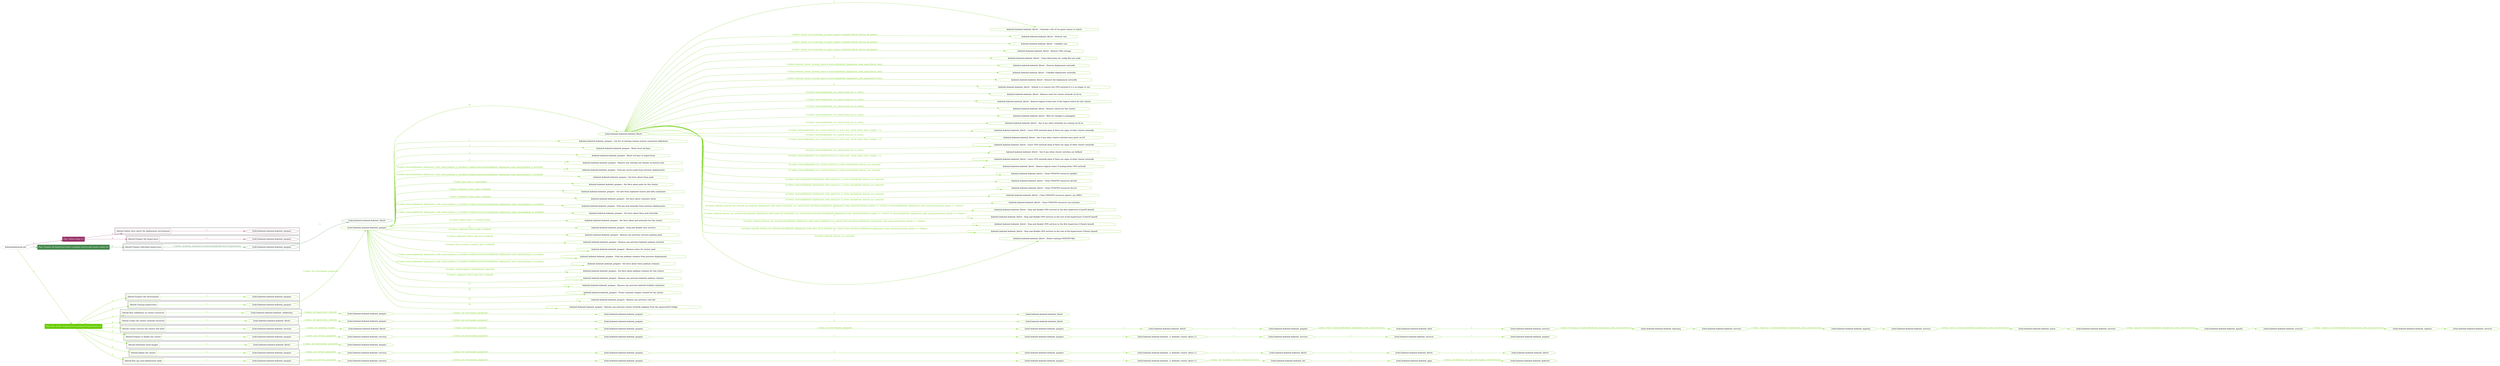 digraph {
	graph [concentrate=true ordering=in rankdir=LR ratio=fill]
	edge [esep=5 sep=10]
	"kubeinit/playbook.yml" [id=root_node style=dotted]
	play_6aeb2f0c [label="Play: Initial setup (1)" color="#99336a" fontcolor="#ffffff" id=play_6aeb2f0c shape=box style=filled tooltip=localhost]
	"kubeinit/playbook.yml" -> play_6aeb2f0c [label="1 " color="#99336a" fontcolor="#99336a" id=edge_1d41faef labeltooltip="1 " tooltip="1 "]
	subgraph "kubeinit.kubeinit.kubeinit_prepare" {
		role_29ecf03b [label="[role] kubeinit.kubeinit.kubeinit_prepare" color="#99336a" id=role_29ecf03b tooltip="kubeinit.kubeinit.kubeinit_prepare"]
	}
	subgraph "kubeinit.kubeinit.kubeinit_prepare" {
		role_20ab71fe [label="[role] kubeinit.kubeinit.kubeinit_prepare" color="#99336a" id=role_20ab71fe tooltip="kubeinit.kubeinit.kubeinit_prepare"]
	}
	subgraph "Play: Initial setup (1)" {
		play_6aeb2f0c -> block_440eccaa [label=1 color="#99336a" fontcolor="#99336a" id=edge_d8d5cad8 labeltooltip=1 tooltip=1]
		subgraph cluster_block_440eccaa {
			block_440eccaa [label="[block] Gather facts about the deployment environment" color="#99336a" id=block_440eccaa labeltooltip="Gather facts about the deployment environment" shape=box tooltip="Gather facts about the deployment environment"]
			block_440eccaa -> role_29ecf03b [label="1 " color="#99336a" fontcolor="#99336a" id=edge_35de6541 labeltooltip="1 " tooltip="1 "]
		}
		play_6aeb2f0c -> block_002975ee [label=2 color="#99336a" fontcolor="#99336a" id=edge_eb2ab148 labeltooltip=2 tooltip=2]
		subgraph cluster_block_002975ee {
			block_002975ee [label="[block] Prepare the hypervisors" color="#99336a" id=block_002975ee labeltooltip="Prepare the hypervisors" shape=box tooltip="Prepare the hypervisors"]
			block_002975ee -> role_20ab71fe [label="1 " color="#99336a" fontcolor="#99336a" id=edge_79e04230 labeltooltip="1 " tooltip="1 "]
		}
	}
	play_a3036c93 [label="Play: Prepare all hypervisor hosts to deploy service and cluster nodes (0)" color="#44884c" fontcolor="#ffffff" id=play_a3036c93 shape=box style=filled tooltip="Play: Prepare all hypervisor hosts to deploy service and cluster nodes (0)"]
	"kubeinit/playbook.yml" -> play_a3036c93 [label="2 " color="#44884c" fontcolor="#44884c" id=edge_970ceb4e labeltooltip="2 " tooltip="2 "]
	subgraph "kubeinit.kubeinit.kubeinit_libvirt" {
		role_db58463d [label="[role] kubeinit.kubeinit.kubeinit_libvirt" color="#44884c" id=role_db58463d tooltip="kubeinit.kubeinit.kubeinit_libvirt"]
	}
	subgraph "kubeinit.kubeinit.kubeinit_prepare" {
		role_b994d4ed [label="[role] kubeinit.kubeinit.kubeinit_prepare" color="#44884c" id=role_b994d4ed tooltip="kubeinit.kubeinit.kubeinit_prepare"]
		role_b994d4ed -> role_db58463d [label="1 " color="#44884c" fontcolor="#44884c" id=edge_b9a51d99 labeltooltip="1 " tooltip="1 "]
	}
	subgraph "Play: Prepare all hypervisor hosts to deploy service and cluster nodes (0)" {
		play_a3036c93 -> block_ea46eea7 [label=1 color="#44884c" fontcolor="#44884c" id=edge_a2b29d13 labeltooltip=1 tooltip=1]
		subgraph cluster_block_ea46eea7 {
			block_ea46eea7 [label="[block] Prepare individual hypervisors" color="#44884c" id=block_ea46eea7 labeltooltip="Prepare individual hypervisors" shape=box tooltip="Prepare individual hypervisors"]
			block_ea46eea7 -> role_b994d4ed [label="1 [when: inventory_hostname in hostvars['kubeinit-facts'].hypervisors]" color="#44884c" fontcolor="#44884c" id=edge_45b14991 labeltooltip="1 [when: inventory_hostname in hostvars['kubeinit-facts'].hypervisors]" tooltip="1 [when: inventory_hostname in hostvars['kubeinit-facts'].hypervisors]"]
		}
	}
	play_f839189b [label="Play: Run cluster deployment on prepared hypervisors (1)" color="#67cc00" fontcolor="#ffffff" id=play_f839189b shape=box style=filled tooltip=localhost]
	"kubeinit/playbook.yml" -> play_f839189b [label="3 " color="#67cc00" fontcolor="#67cc00" id=edge_5edae36d labeltooltip="3 " tooltip="3 "]
	subgraph "kubeinit.kubeinit.kubeinit_prepare" {
		role_833f0ccd [label="[role] kubeinit.kubeinit.kubeinit_prepare" color="#67cc00" id=role_833f0ccd tooltip="kubeinit.kubeinit.kubeinit_prepare"]
	}
	subgraph "kubeinit.kubeinit.kubeinit_libvirt" {
		role_1fd7907d [label="[role] kubeinit.kubeinit.kubeinit_libvirt" color="#67cc00" id=role_1fd7907d tooltip="kubeinit.kubeinit.kubeinit_libvirt"]
		task_dadb30a1 [label="kubeinit.kubeinit.kubeinit_libvirt : Generate a list of vm guest names to match" color="#67cc00" id=task_dadb30a1 shape=octagon tooltip="kubeinit.kubeinit.kubeinit_libvirt : Generate a list of vm guest names to match"]
		role_1fd7907d -> task_dadb30a1 [label="1 " color="#67cc00" fontcolor="#67cc00" id=edge_b7eedd66 labeltooltip="1 " tooltip="1 "]
		task_9156a9b1 [label="kubeinit.kubeinit.kubeinit_libvirt : Destroy vms" color="#67cc00" id=task_9156a9b1 shape=octagon tooltip="kubeinit.kubeinit.kubeinit_libvirt : Destroy vms"]
		role_1fd7907d -> task_9156a9b1 [label="2 [when: cluster_vm in matching_vm_guest_names or kubeinit_libvirt_destroy_all_guests]" color="#67cc00" fontcolor="#67cc00" id=edge_317db577 labeltooltip="2 [when: cluster_vm in matching_vm_guest_names or kubeinit_libvirt_destroy_all_guests]" tooltip="2 [when: cluster_vm in matching_vm_guest_names or kubeinit_libvirt_destroy_all_guests]"]
		task_1e67f620 [label="kubeinit.kubeinit.kubeinit_libvirt : Undefine vms" color="#67cc00" id=task_1e67f620 shape=octagon tooltip="kubeinit.kubeinit.kubeinit_libvirt : Undefine vms"]
		role_1fd7907d -> task_1e67f620 [label="3 [when: cluster_vm in matching_vm_guest_names or kubeinit_libvirt_destroy_all_guests]" color="#67cc00" fontcolor="#67cc00" id=edge_084f3d84 labeltooltip="3 [when: cluster_vm in matching_vm_guest_names or kubeinit_libvirt_destroy_all_guests]" tooltip="3 [when: cluster_vm in matching_vm_guest_names or kubeinit_libvirt_destroy_all_guests]"]
		task_a577bd44 [label="kubeinit.kubeinit.kubeinit_libvirt : Remove VMs storage" color="#67cc00" id=task_a577bd44 shape=octagon tooltip="kubeinit.kubeinit.kubeinit_libvirt : Remove VMs storage"]
		role_1fd7907d -> task_a577bd44 [label="4 [when: cluster_vm in matching_vm_guest_names or kubeinit_libvirt_destroy_all_guests]" color="#67cc00" fontcolor="#67cc00" id=edge_be91cee9 labeltooltip="4 [when: cluster_vm in matching_vm_guest_names or kubeinit_libvirt_destroy_all_guests]" tooltip="4 [when: cluster_vm in matching_vm_guest_names or kubeinit_libvirt_destroy_all_guests]"]
		task_84659207 [label="kubeinit.kubeinit.kubeinit_libvirt : Clean directories for config files per node" color="#67cc00" id=task_84659207 shape=octagon tooltip="kubeinit.kubeinit.kubeinit_libvirt : Clean directories for config files per node"]
		role_1fd7907d -> task_84659207 [label="5 " color="#67cc00" fontcolor="#67cc00" id=edge_6d3e371b labeltooltip="5 " tooltip="5 "]
		task_ad43e38f [label="kubeinit.kubeinit.kubeinit_libvirt : Destroy deployment networks" color="#67cc00" id=task_ad43e38f shape=octagon tooltip="kubeinit.kubeinit.kubeinit_libvirt : Destroy deployment networks"]
		role_1fd7907d -> task_ad43e38f [label="6 [when: kubeinit_cluster_network_name in hostvars[kubeinit_deployment_node_name].libvirt_nets]" color="#67cc00" fontcolor="#67cc00" id=edge_ae362dd3 labeltooltip="6 [when: kubeinit_cluster_network_name in hostvars[kubeinit_deployment_node_name].libvirt_nets]" tooltip="6 [when: kubeinit_cluster_network_name in hostvars[kubeinit_deployment_node_name].libvirt_nets]"]
		task_e49ae9ed [label="kubeinit.kubeinit.kubeinit_libvirt : Undefine deployment networks" color="#67cc00" id=task_e49ae9ed shape=octagon tooltip="kubeinit.kubeinit.kubeinit_libvirt : Undefine deployment networks"]
		role_1fd7907d -> task_e49ae9ed [label="7 [when: kubeinit_cluster_network_name in hostvars[kubeinit_deployment_node_name].libvirt_nets]" color="#67cc00" fontcolor="#67cc00" id=edge_85fc39a1 labeltooltip="7 [when: kubeinit_cluster_network_name in hostvars[kubeinit_deployment_node_name].libvirt_nets]" tooltip="7 [when: kubeinit_cluster_network_name in hostvars[kubeinit_deployment_node_name].libvirt_nets]"]
		task_081257fd [label="kubeinit.kubeinit.kubeinit_libvirt : Remove the deployment networks" color="#67cc00" id=task_081257fd shape=octagon tooltip="kubeinit.kubeinit.kubeinit_libvirt : Remove the deployment networks"]
		role_1fd7907d -> task_081257fd [label="8 [when: kubeinit_cluster_network_name in hostvars[kubeinit_deployment_node_name].libvirt_nets]" color="#67cc00" fontcolor="#67cc00" id=edge_4e6287ab labeltooltip="8 [when: kubeinit_cluster_network_name in hostvars[kubeinit_deployment_node_name].libvirt_nets]" tooltip="8 [when: kubeinit_cluster_network_name in hostvars[kubeinit_deployment_node_name].libvirt_nets]"]
		task_6314bebe [label="kubeinit.kubeinit.kubeinit_libvirt : Default is to remove the OVN network if it is no longer in use" color="#67cc00" id=task_6314bebe shape=octagon tooltip="kubeinit.kubeinit.kubeinit_libvirt : Default is to remove the OVN network if it is no longer in use"]
		role_1fd7907d -> task_6314bebe [label="9 " color="#67cc00" fontcolor="#67cc00" id=edge_86db4739 labeltooltip="9 " tooltip="9 "]
		task_fd623a6b [label="kubeinit.kubeinit.kubeinit_libvirt : Remove route for cluster network via br-ex" color="#67cc00" id=task_fd623a6b shape=octagon tooltip="kubeinit.kubeinit.kubeinit_libvirt : Remove route for cluster network via br-ex"]
		role_1fd7907d -> task_fd623a6b [label="10 [when: hostvars[kubeinit_ovn_central_host].ovs_is_active]" color="#67cc00" fontcolor="#67cc00" id=edge_4e80000a labeltooltip="10 [when: hostvars[kubeinit_ovn_central_host].ovs_is_active]" tooltip="10 [when: hostvars[kubeinit_ovn_central_host].ovs_is_active]"]
		task_681feae3 [label="kubeinit.kubeinit.kubeinit_libvirt : Remove logical router port of the logical switch for this cluster" color="#67cc00" id=task_681feae3 shape=octagon tooltip="kubeinit.kubeinit.kubeinit_libvirt : Remove logical router port of the logical switch for this cluster"]
		role_1fd7907d -> task_681feae3 [label="11 [when: hostvars[kubeinit_ovn_central_host].ovs_is_active]" color="#67cc00" fontcolor="#67cc00" id=edge_6e8b95b0 labeltooltip="11 [when: hostvars[kubeinit_ovn_central_host].ovs_is_active]" tooltip="11 [when: hostvars[kubeinit_ovn_central_host].ovs_is_active]"]
		task_357deee5 [label="kubeinit.kubeinit.kubeinit_libvirt : Remove switch for this cluster" color="#67cc00" id=task_357deee5 shape=octagon tooltip="kubeinit.kubeinit.kubeinit_libvirt : Remove switch for this cluster"]
		role_1fd7907d -> task_357deee5 [label="12 [when: hostvars[kubeinit_ovn_central_host].ovs_is_active]" color="#67cc00" fontcolor="#67cc00" id=edge_625571f7 labeltooltip="12 [when: hostvars[kubeinit_ovn_central_host].ovs_is_active]" tooltip="12 [when: hostvars[kubeinit_ovn_central_host].ovs_is_active]"]
		task_749f5be7 [label="kubeinit.kubeinit.kubeinit_libvirt : Wait for changes to propagate" color="#67cc00" id=task_749f5be7 shape=octagon tooltip="kubeinit.kubeinit.kubeinit_libvirt : Wait for changes to propagate"]
		role_1fd7907d -> task_749f5be7 [label="13 [when: hostvars[kubeinit_ovn_central_host].ovs_is_active]" color="#67cc00" fontcolor="#67cc00" id=edge_5bd9de2f labeltooltip="13 [when: hostvars[kubeinit_ovn_central_host].ovs_is_active]" tooltip="13 [when: hostvars[kubeinit_ovn_central_host].ovs_is_active]"]
		task_96ab4f83 [label="kubeinit.kubeinit.kubeinit_libvirt : See if any other networks are routing via br-ex" color="#67cc00" id=task_96ab4f83 shape=octagon tooltip="kubeinit.kubeinit.kubeinit_libvirt : See if any other networks are routing via br-ex"]
		role_1fd7907d -> task_96ab4f83 [label="14 [when: hostvars[kubeinit_ovn_central_host].ovs_is_active]" color="#67cc00" fontcolor="#67cc00" id=edge_522e94b9 labeltooltip="14 [when: hostvars[kubeinit_ovn_central_host].ovs_is_active]" tooltip="14 [when: hostvars[kubeinit_ovn_central_host].ovs_is_active]"]
		task_2eba04ca [label="kubeinit.kubeinit.kubeinit_libvirt : Leave OVN network alone if there are signs of other cluster networks" color="#67cc00" id=task_2eba04ca shape=octagon tooltip="kubeinit.kubeinit.kubeinit_libvirt : Leave OVN network alone if there are signs of other cluster networks"]
		role_1fd7907d -> task_2eba04ca [label="15 [when: hostvars[kubeinit_ovn_central_host].ovs_is_active and _result.stdout_lines | length > 1]" color="#67cc00" fontcolor="#67cc00" id=edge_6a210ac3 labeltooltip="15 [when: hostvars[kubeinit_ovn_central_host].ovs_is_active and _result.stdout_lines | length > 1]" tooltip="15 [when: hostvars[kubeinit_ovn_central_host].ovs_is_active and _result.stdout_lines | length > 1]"]
		task_51a60ef7 [label="kubeinit.kubeinit.kubeinit_libvirt : See if any other cluster switches have ports on lr0" color="#67cc00" id=task_51a60ef7 shape=octagon tooltip="kubeinit.kubeinit.kubeinit_libvirt : See if any other cluster switches have ports on lr0"]
		role_1fd7907d -> task_51a60ef7 [label="16 [when: hostvars[kubeinit_ovn_central_host].ovs_is_active]" color="#67cc00" fontcolor="#67cc00" id=edge_7fc9f8ba labeltooltip="16 [when: hostvars[kubeinit_ovn_central_host].ovs_is_active]" tooltip="16 [when: hostvars[kubeinit_ovn_central_host].ovs_is_active]"]
		task_99b62544 [label="kubeinit.kubeinit.kubeinit_libvirt : Leave OVN network alone if there are signs of other cluster networks" color="#67cc00" id=task_99b62544 shape=octagon tooltip="kubeinit.kubeinit.kubeinit_libvirt : Leave OVN network alone if there are signs of other cluster networks"]
		role_1fd7907d -> task_99b62544 [label="17 [when: hostvars[kubeinit_ovn_central_host].ovs_is_active and _result.stdout_lines | length > 1]" color="#67cc00" fontcolor="#67cc00" id=edge_fe97a74b labeltooltip="17 [when: hostvars[kubeinit_ovn_central_host].ovs_is_active and _result.stdout_lines | length > 1]" tooltip="17 [when: hostvars[kubeinit_ovn_central_host].ovs_is_active and _result.stdout_lines | length > 1]"]
		task_9ae29143 [label="kubeinit.kubeinit.kubeinit_libvirt : See if any other cluster switches are defined" color="#67cc00" id=task_9ae29143 shape=octagon tooltip="kubeinit.kubeinit.kubeinit_libvirt : See if any other cluster switches are defined"]
		role_1fd7907d -> task_9ae29143 [label="18 [when: hostvars[kubeinit_ovn_central_host].ovs_is_active]" color="#67cc00" fontcolor="#67cc00" id=edge_93dbdfec labeltooltip="18 [when: hostvars[kubeinit_ovn_central_host].ovs_is_active]" tooltip="18 [when: hostvars[kubeinit_ovn_central_host].ovs_is_active]"]
		task_a32e6619 [label="kubeinit.kubeinit.kubeinit_libvirt : Leave OVN network alone if there are signs of other cluster networks" color="#67cc00" id=task_a32e6619 shape=octagon tooltip="kubeinit.kubeinit.kubeinit_libvirt : Leave OVN network alone if there are signs of other cluster networks"]
		role_1fd7907d -> task_a32e6619 [label="19 [when: hostvars[kubeinit_ovn_central_host].ovs_is_active and _result.stdout_lines | length > 1]" color="#67cc00" fontcolor="#67cc00" id=edge_c69bb282 labeltooltip="19 [when: hostvars[kubeinit_ovn_central_host].ovs_is_active and _result.stdout_lines | length > 1]" tooltip="19 [when: hostvars[kubeinit_ovn_central_host].ovs_is_active and _result.stdout_lines | length > 1]"]
		task_a7e2ba32 [label="kubeinit.kubeinit.kubeinit_libvirt : Remove logical router if tearing down OVN network" color="#67cc00" id=task_a7e2ba32 shape=octagon tooltip="kubeinit.kubeinit.kubeinit_libvirt : Remove logical router if tearing down OVN network"]
		role_1fd7907d -> task_a7e2ba32 [label="20 [when: hostvars[kubeinit_ovn_central_host].ovs_is_active and kubeinit_destroy_ovn_network]" color="#67cc00" fontcolor="#67cc00" id=edge_83de36f8 labeltooltip="20 [when: hostvars[kubeinit_ovn_central_host].ovs_is_active and kubeinit_destroy_ovn_network]" tooltip="20 [when: hostvars[kubeinit_ovn_central_host].ovs_is_active and kubeinit_destroy_ovn_network]"]
		task_fd263ed3 [label="kubeinit.kubeinit.kubeinit_libvirt : Clean OVN/OVS resources (public)" color="#67cc00" id=task_fd263ed3 shape=octagon tooltip="kubeinit.kubeinit.kubeinit_libvirt : Clean OVN/OVS resources (public)"]
		role_1fd7907d -> task_fd263ed3 [label="21 [when: hostvars[kubeinit_ovn_central_host].ovs_is_active and kubeinit_destroy_ovn_network]" color="#67cc00" fontcolor="#67cc00" id=edge_855a46f6 labeltooltip="21 [when: hostvars[kubeinit_ovn_central_host].ovs_is_active and kubeinit_destroy_ovn_network]" tooltip="21 [when: hostvars[kubeinit_ovn_central_host].ovs_is_active and kubeinit_destroy_ovn_network]"]
		task_1ce28cfa [label="kubeinit.kubeinit.kubeinit_libvirt : Clean OVN/OVS resources (br-int)" color="#67cc00" id=task_1ce28cfa shape=octagon tooltip="kubeinit.kubeinit.kubeinit_libvirt : Clean OVN/OVS resources (br-int)"]
		role_1fd7907d -> task_1ce28cfa [label="22 [when: hostvars[kubeinit_deployment_node_name].ovs_is_active and kubeinit_destroy_ovn_network]" color="#67cc00" fontcolor="#67cc00" id=edge_f94d8063 labeltooltip="22 [when: hostvars[kubeinit_deployment_node_name].ovs_is_active and kubeinit_destroy_ovn_network]" tooltip="22 [when: hostvars[kubeinit_deployment_node_name].ovs_is_active and kubeinit_destroy_ovn_network]"]
		task_9dd0fa73 [label="kubeinit.kubeinit.kubeinit_libvirt : Clean OVN/OVS resources (br-ex)" color="#67cc00" id=task_9dd0fa73 shape=octagon tooltip="kubeinit.kubeinit.kubeinit_libvirt : Clean OVN/OVS resources (br-ex)"]
		role_1fd7907d -> task_9dd0fa73 [label="23 [when: hostvars[kubeinit_deployment_node_name].ovs_is_active and kubeinit_destroy_ovn_network]" color="#67cc00" fontcolor="#67cc00" id=edge_56973ca8 labeltooltip="23 [when: hostvars[kubeinit_deployment_node_name].ovs_is_active and kubeinit_destroy_ovn_network]" tooltip="23 [when: hostvars[kubeinit_deployment_node_name].ovs_is_active and kubeinit_destroy_ovn_network]"]
		task_21655663 [label="kubeinit.kubeinit.kubeinit_libvirt : Clean OVN/OVS resources (genev_sys_6081)" color="#67cc00" id=task_21655663 shape=octagon tooltip="kubeinit.kubeinit.kubeinit_libvirt : Clean OVN/OVS resources (genev_sys_6081)"]
		role_1fd7907d -> task_21655663 [label="24 [when: hostvars[kubeinit_deployment_node_name].ovs_is_active and kubeinit_destroy_ovn_network]" color="#67cc00" fontcolor="#67cc00" id=edge_4683d575 labeltooltip="24 [when: hostvars[kubeinit_deployment_node_name].ovs_is_active and kubeinit_destroy_ovn_network]" tooltip="24 [when: hostvars[kubeinit_deployment_node_name].ovs_is_active and kubeinit_destroy_ovn_network]"]
		task_9f3e811b [label="kubeinit.kubeinit.kubeinit_libvirt : Clean OVN/OVS resources (ovs-system)" color="#67cc00" id=task_9f3e811b shape=octagon tooltip="kubeinit.kubeinit.kubeinit_libvirt : Clean OVN/OVS resources (ovs-system)"]
		role_1fd7907d -> task_9f3e811b [label="25 [when: hostvars[kubeinit_deployment_node_name].ovs_is_active and kubeinit_destroy_ovn_network]" color="#67cc00" fontcolor="#67cc00" id=edge_c1f2a891 labeltooltip="25 [when: hostvars[kubeinit_deployment_node_name].ovs_is_active and kubeinit_destroy_ovn_network]" tooltip="25 [when: hostvars[kubeinit_deployment_node_name].ovs_is_active and kubeinit_destroy_ovn_network]"]
		task_d635924d [label="kubeinit.kubeinit.kubeinit_libvirt : Stop and disable OVN services in the first hypervisor (CentOS based)" color="#67cc00" id=task_d635924d shape=octagon tooltip="kubeinit.kubeinit.kubeinit_libvirt : Stop and disable OVN services in the first hypervisor (CentOS based)"]
		role_1fd7907d -> task_d635924d [label="26 [when: kubeinit_destroy_ovn_network and (kubeinit_deployment_node_name in kubeinit_ovn_central_host) and (hostvars[kubeinit_deployment_node_name].distribution_family == 'CentOS' or hostvars[kubeinit_deployment_node_name].distribution_family == 'Fedora')
]" color="#67cc00" fontcolor="#67cc00" id=edge_b39eb896 labeltooltip="26 [when: kubeinit_destroy_ovn_network and (kubeinit_deployment_node_name in kubeinit_ovn_central_host) and (hostvars[kubeinit_deployment_node_name].distribution_family == 'CentOS' or hostvars[kubeinit_deployment_node_name].distribution_family == 'Fedora')
]" tooltip="26 [when: kubeinit_destroy_ovn_network and (kubeinit_deployment_node_name in kubeinit_ovn_central_host) and (hostvars[kubeinit_deployment_node_name].distribution_family == 'CentOS' or hostvars[kubeinit_deployment_node_name].distribution_family == 'Fedora')
]"]
		task_d9cdb6f8 [label="kubeinit.kubeinit.kubeinit_libvirt : Stop and disable OVN services in the rest of the hypervisors (CentOS based)" color="#67cc00" id=task_d9cdb6f8 shape=octagon tooltip="kubeinit.kubeinit.kubeinit_libvirt : Stop and disable OVN services in the rest of the hypervisors (CentOS based)"]
		role_1fd7907d -> task_d9cdb6f8 [label="27 [when: kubeinit_destroy_ovn_network and (kubeinit_deployment_node_name not in kubeinit_ovn_central_host) and (hostvars[kubeinit_deployment_node_name].distribution_family == 'CentOS' or hostvars[kubeinit_deployment_node_name].distribution_family == 'Fedora')
]" color="#67cc00" fontcolor="#67cc00" id=edge_72f481cb labeltooltip="27 [when: kubeinit_destroy_ovn_network and (kubeinit_deployment_node_name not in kubeinit_ovn_central_host) and (hostvars[kubeinit_deployment_node_name].distribution_family == 'CentOS' or hostvars[kubeinit_deployment_node_name].distribution_family == 'Fedora')
]" tooltip="27 [when: kubeinit_destroy_ovn_network and (kubeinit_deployment_node_name not in kubeinit_ovn_central_host) and (hostvars[kubeinit_deployment_node_name].distribution_family == 'CentOS' or hostvars[kubeinit_deployment_node_name].distribution_family == 'Fedora')
]"]
		task_a8737e6e [label="kubeinit.kubeinit.kubeinit_libvirt : Stop and disable OVN services in the first hypervisor (Ubuntu based)" color="#67cc00" id=task_a8737e6e shape=octagon tooltip="kubeinit.kubeinit.kubeinit_libvirt : Stop and disable OVN services in the first hypervisor (Ubuntu based)"]
		role_1fd7907d -> task_a8737e6e [label="28 [when: kubeinit_destroy_ovn_network and (kubeinit_deployment_node_name in kubeinit_ovn_central_host) and (hostvars[kubeinit_deployment_node_name].distribution_family == 'Debian')
]" color="#67cc00" fontcolor="#67cc00" id=edge_3b92db74 labeltooltip="28 [when: kubeinit_destroy_ovn_network and (kubeinit_deployment_node_name in kubeinit_ovn_central_host) and (hostvars[kubeinit_deployment_node_name].distribution_family == 'Debian')
]" tooltip="28 [when: kubeinit_destroy_ovn_network and (kubeinit_deployment_node_name in kubeinit_ovn_central_host) and (hostvars[kubeinit_deployment_node_name].distribution_family == 'Debian')
]"]
		task_0f2f0f6a [label="kubeinit.kubeinit.kubeinit_libvirt : Stop and disable OVN services in the rest of the hypervisors (Ubuntu based)" color="#67cc00" id=task_0f2f0f6a shape=octagon tooltip="kubeinit.kubeinit.kubeinit_libvirt : Stop and disable OVN services in the rest of the hypervisors (Ubuntu based)"]
		role_1fd7907d -> task_0f2f0f6a [label="29 [when: kubeinit_destroy_ovn_network and (kubeinit_deployment_node_name not in kubeinit_ovn_central_host) and (hostvars[kubeinit_deployment_node_name].distribution_family == 'Debian')
]" color="#67cc00" fontcolor="#67cc00" id=edge_7b45c5fe labeltooltip="29 [when: kubeinit_destroy_ovn_network and (kubeinit_deployment_node_name not in kubeinit_ovn_central_host) and (hostvars[kubeinit_deployment_node_name].distribution_family == 'Debian')
]" tooltip="29 [when: kubeinit_destroy_ovn_network and (kubeinit_deployment_node_name not in kubeinit_ovn_central_host) and (hostvars[kubeinit_deployment_node_name].distribution_family == 'Debian')
]"]
		task_d404031d [label="kubeinit.kubeinit.kubeinit_libvirt : Delete existing OVS/OVN files" color="#67cc00" id=task_d404031d shape=octagon tooltip="kubeinit.kubeinit.kubeinit_libvirt : Delete existing OVS/OVN files"]
		role_1fd7907d -> task_d404031d [label="30 [when: kubeinit_destroy_ovn_network]" color="#67cc00" fontcolor="#67cc00" id=edge_31d74105 labeltooltip="30 [when: kubeinit_destroy_ovn_network]" tooltip="30 [when: kubeinit_destroy_ovn_network]"]
	}
	subgraph "kubeinit.kubeinit.kubeinit_prepare" {
		role_e07042b1 [label="[role] kubeinit.kubeinit.kubeinit_prepare" color="#67cc00" id=role_e07042b1 tooltip="kubeinit.kubeinit.kubeinit_prepare"]
		task_4288067b [label="kubeinit.kubeinit.kubeinit_prepare : Get list of existing remote system connection definitions" color="#67cc00" id=task_4288067b shape=octagon tooltip="kubeinit.kubeinit.kubeinit_prepare : Get list of existing remote system connection definitions"]
		role_e07042b1 -> task_4288067b [label="1 " color="#67cc00" fontcolor="#67cc00" id=edge_ce787288 labeltooltip="1 " tooltip="1 "]
		task_fa650d6b [label="kubeinit.kubeinit.kubeinit_prepare : Reset local ssh keys" color="#67cc00" id=task_fa650d6b shape=octagon tooltip="kubeinit.kubeinit.kubeinit_prepare : Reset local ssh keys"]
		role_e07042b1 -> task_fa650d6b [label="2 " color="#67cc00" fontcolor="#67cc00" id=edge_854e59b3 labeltooltip="2 " tooltip="2 "]
		task_a9662261 [label="kubeinit.kubeinit.kubeinit_prepare : Reset ssh keys in hypervisors" color="#67cc00" id=task_a9662261 shape=octagon tooltip="kubeinit.kubeinit.kubeinit_prepare : Reset ssh keys in hypervisors"]
		role_e07042b1 -> task_a9662261 [label="3 " color="#67cc00" fontcolor="#67cc00" id=edge_36a8f295 labeltooltip="3 " tooltip="3 "]
		task_72d24bed [label="kubeinit.kubeinit.kubeinit_prepare : Remove any existing ssh tunnels on bastion host" color="#67cc00" id=task_72d24bed shape=octagon tooltip="kubeinit.kubeinit.kubeinit_prepare : Remove any existing ssh tunnels on bastion host"]
		role_e07042b1 -> task_72d24bed [label="4 " color="#67cc00" fontcolor="#67cc00" id=edge_2398ffd6 labeltooltip="4 " tooltip="4 "]
		task_2d09f5f1 [label="kubeinit.kubeinit.kubeinit_prepare : Find any service pods from previous deployments" color="#67cc00" id=task_2d09f5f1 shape=octagon tooltip="kubeinit.kubeinit.kubeinit_prepare : Find any service pods from previous deployments"]
		role_e07042b1 -> task_2d09f5f1 [label="5 [when: hostvars[kubeinit_deployment_node_name].podman_is_installed is defined and hostvars[kubeinit_deployment_node_name].podman_is_installed]" color="#67cc00" fontcolor="#67cc00" id=edge_e294ed4a labeltooltip="5 [when: hostvars[kubeinit_deployment_node_name].podman_is_installed is defined and hostvars[kubeinit_deployment_node_name].podman_is_installed]" tooltip="5 [when: hostvars[kubeinit_deployment_node_name].podman_is_installed is defined and hostvars[kubeinit_deployment_node_name].podman_is_installed]"]
		task_965d664e [label="kubeinit.kubeinit.kubeinit_prepare : Set facts about those pods" color="#67cc00" id=task_965d664e shape=octagon tooltip="kubeinit.kubeinit.kubeinit_prepare : Set facts about those pods"]
		role_e07042b1 -> task_965d664e [label="6 [when: hostvars[kubeinit_deployment_node_name].podman_is_installed is defined and hostvars[kubeinit_deployment_node_name].podman_is_installed]" color="#67cc00" fontcolor="#67cc00" id=edge_19bd0827 labeltooltip="6 [when: hostvars[kubeinit_deployment_node_name].podman_is_installed is defined and hostvars[kubeinit_deployment_node_name].podman_is_installed]" tooltip="6 [when: hostvars[kubeinit_deployment_node_name].podman_is_installed is defined and hostvars[kubeinit_deployment_node_name].podman_is_installed]"]
		task_03a1649d [label="kubeinit.kubeinit.kubeinit_prepare : Set facts about pods for this cluster" color="#67cc00" id=task_03a1649d shape=octagon tooltip="kubeinit.kubeinit.kubeinit_prepare : Set facts about pods for this cluster"]
		role_e07042b1 -> task_03a1649d [label="7 [when: pod_name == pod.Name]" color="#67cc00" fontcolor="#67cc00" id=edge_a529472c labeltooltip="7 [when: pod_name == pod.Name]" tooltip="7 [when: pod_name == pod.Name]"]
		task_77db02f8 [label="kubeinit.kubeinit.kubeinit_prepare : Get info from orphaned cluster pod infra containers" color="#67cc00" id=task_77db02f8 shape=octagon tooltip="kubeinit.kubeinit.kubeinit_prepare : Get info from orphaned cluster pod infra containers"]
		role_e07042b1 -> task_77db02f8 [label="8 [when: orphaned_cluster_pods is defined]" color="#67cc00" fontcolor="#67cc00" id=edge_b817c102 labeltooltip="8 [when: orphaned_cluster_pods is defined]" tooltip="8 [when: orphaned_cluster_pods is defined]"]
		task_db7c8b38 [label="kubeinit.kubeinit.kubeinit_prepare : Set facts about container netns" color="#67cc00" id=task_db7c8b38 shape=octagon tooltip="kubeinit.kubeinit.kubeinit_prepare : Set facts about container netns"]
		role_e07042b1 -> task_db7c8b38 [label="9 [when: orphaned_cluster_pods is defined]" color="#67cc00" fontcolor="#67cc00" id=edge_e55befcd labeltooltip="9 [when: orphaned_cluster_pods is defined]" tooltip="9 [when: orphaned_cluster_pods is defined]"]
		task_687e3e74 [label="kubeinit.kubeinit.kubeinit_prepare : Find any pod networks from previous deployments" color="#67cc00" id=task_687e3e74 shape=octagon tooltip="kubeinit.kubeinit.kubeinit_prepare : Find any pod networks from previous deployments"]
		role_e07042b1 -> task_687e3e74 [label="10 [when: hostvars[kubeinit_deployment_node_name].podman_is_installed is defined and hostvars[kubeinit_deployment_node_name].podman_is_installed]" color="#67cc00" fontcolor="#67cc00" id=edge_a0685d32 labeltooltip="10 [when: hostvars[kubeinit_deployment_node_name].podman_is_installed is defined and hostvars[kubeinit_deployment_node_name].podman_is_installed]" tooltip="10 [when: hostvars[kubeinit_deployment_node_name].podman_is_installed is defined and hostvars[kubeinit_deployment_node_name].podman_is_installed]"]
		task_daa68e54 [label="kubeinit.kubeinit.kubeinit_prepare : Set facts about those pod networks" color="#67cc00" id=task_daa68e54 shape=octagon tooltip="kubeinit.kubeinit.kubeinit_prepare : Set facts about those pod networks"]
		role_e07042b1 -> task_daa68e54 [label="11 [when: hostvars[kubeinit_deployment_node_name].podman_is_installed is defined and hostvars[kubeinit_deployment_node_name].podman_is_installed]" color="#67cc00" fontcolor="#67cc00" id=edge_d37fa194 labeltooltip="11 [when: hostvars[kubeinit_deployment_node_name].podman_is_installed is defined and hostvars[kubeinit_deployment_node_name].podman_is_installed]" tooltip="11 [when: hostvars[kubeinit_deployment_node_name].podman_is_installed is defined and hostvars[kubeinit_deployment_node_name].podman_is_installed]"]
		task_ce96893f [label="kubeinit.kubeinit.kubeinit_prepare : Set facts about pod networks for this cluster" color="#67cc00" id=task_ce96893f shape=octagon tooltip="kubeinit.kubeinit.kubeinit_prepare : Set facts about pod networks for this cluster"]
		role_e07042b1 -> task_ce96893f [label="12 [when: bridge_name == network.name]" color="#67cc00" fontcolor="#67cc00" id=edge_93aa8042 labeltooltip="12 [when: bridge_name == network.name]" tooltip="12 [when: bridge_name == network.name]"]
		task_738eaffb [label="kubeinit.kubeinit.kubeinit_prepare : Stop and disable user services" color="#67cc00" id=task_738eaffb shape=octagon tooltip="kubeinit.kubeinit.kubeinit_prepare : Stop and disable user services"]
		role_e07042b1 -> task_738eaffb [label="13 " color="#67cc00" fontcolor="#67cc00" id=edge_d0057dc6 labeltooltip="13 " tooltip="13 "]
		task_0574b46c [label="kubeinit.kubeinit.kubeinit_prepare : Remove any previous services podman pods" color="#67cc00" id=task_0574b46c shape=octagon tooltip="kubeinit.kubeinit.kubeinit_prepare : Remove any previous services podman pods"]
		role_e07042b1 -> task_0574b46c [label="14 [when: orphaned_cluster_pods is defined]" color="#67cc00" fontcolor="#67cc00" id=edge_da62b282 labeltooltip="14 [when: orphaned_cluster_pods is defined]" tooltip="14 [when: orphaned_cluster_pods is defined]"]
		task_68cbb4a8 [label="kubeinit.kubeinit.kubeinit_prepare : Remove any previous kubeinit podman network" color="#67cc00" id=task_68cbb4a8 shape=octagon tooltip="kubeinit.kubeinit.kubeinit_prepare : Remove any previous kubeinit podman network"]
		role_e07042b1 -> task_68cbb4a8 [label="15 [when: orphaned_cluster_pod_nets is defined]" color="#67cc00" fontcolor="#67cc00" id=edge_591adfed labeltooltip="15 [when: orphaned_cluster_pod_nets is defined]" tooltip="15 [when: orphaned_cluster_pod_nets is defined]"]
		task_47526877 [label="kubeinit.kubeinit.kubeinit_prepare : Remove netns for cluster pods" color="#67cc00" id=task_47526877 shape=octagon tooltip="kubeinit.kubeinit.kubeinit_prepare : Remove netns for cluster pods"]
		role_e07042b1 -> task_47526877 [label="16 [when: infra_container_sandbox_keys is defined]" color="#67cc00" fontcolor="#67cc00" id=edge_69c42b3e labeltooltip="16 [when: infra_container_sandbox_keys is defined]" tooltip="16 [when: infra_container_sandbox_keys is defined]"]
		task_e1de1703 [label="kubeinit.kubeinit.kubeinit_prepare : Find any podman volumes from previous deployments" color="#67cc00" id=task_e1de1703 shape=octagon tooltip="kubeinit.kubeinit.kubeinit_prepare : Find any podman volumes from previous deployments"]
		role_e07042b1 -> task_e1de1703 [label="17 [when: hostvars[kubeinit_deployment_node_name].podman_is_installed is defined and hostvars[kubeinit_deployment_node_name].podman_is_installed]" color="#67cc00" fontcolor="#67cc00" id=edge_8b7f9d0f labeltooltip="17 [when: hostvars[kubeinit_deployment_node_name].podman_is_installed is defined and hostvars[kubeinit_deployment_node_name].podman_is_installed]" tooltip="17 [when: hostvars[kubeinit_deployment_node_name].podman_is_installed is defined and hostvars[kubeinit_deployment_node_name].podman_is_installed]"]
		task_0ecfc1a7 [label="kubeinit.kubeinit.kubeinit_prepare : Set facts about those podman volumes" color="#67cc00" id=task_0ecfc1a7 shape=octagon tooltip="kubeinit.kubeinit.kubeinit_prepare : Set facts about those podman volumes"]
		role_e07042b1 -> task_0ecfc1a7 [label="18 [when: hostvars[kubeinit_deployment_node_name].podman_is_installed is defined and hostvars[kubeinit_deployment_node_name].podman_is_installed]" color="#67cc00" fontcolor="#67cc00" id=edge_328eba7a labeltooltip="18 [when: hostvars[kubeinit_deployment_node_name].podman_is_installed is defined and hostvars[kubeinit_deployment_node_name].podman_is_installed]" tooltip="18 [when: hostvars[kubeinit_deployment_node_name].podman_is_installed is defined and hostvars[kubeinit_deployment_node_name].podman_is_installed]"]
		task_792da647 [label="kubeinit.kubeinit.kubeinit_prepare : Set facts about podman volumes for this cluster" color="#67cc00" id=task_792da647 shape=octagon tooltip="kubeinit.kubeinit.kubeinit_prepare : Set facts about podman volumes for this cluster"]
		role_e07042b1 -> task_792da647 [label="19 [when: volume.Name is match(cluster_pattern)]" color="#67cc00" fontcolor="#67cc00" id=edge_f7917e23 labeltooltip="19 [when: volume.Name is match(cluster_pattern)]" tooltip="19 [when: volume.Name is match(cluster_pattern)]"]
		task_78ac958f [label="kubeinit.kubeinit.kubeinit_prepare : Remove any previous kubeinit podman volumes" color="#67cc00" id=task_78ac958f shape=octagon tooltip="kubeinit.kubeinit.kubeinit_prepare : Remove any previous kubeinit podman volumes"]
		role_e07042b1 -> task_78ac958f [label="20 [when: orphaned_cluster_pod_vols is defined]" color="#67cc00" fontcolor="#67cc00" id=edge_c98083f7 labeltooltip="20 [when: orphaned_cluster_pod_vols is defined]" tooltip="20 [when: orphaned_cluster_pod_vols is defined]"]
		task_36aac4be [label="kubeinit.kubeinit.kubeinit_prepare : Remove any previous kubeinit buildah containers" color="#67cc00" id=task_36aac4be shape=octagon tooltip="kubeinit.kubeinit.kubeinit_prepare : Remove any previous kubeinit buildah containers"]
		role_e07042b1 -> task_36aac4be [label="21 " color="#67cc00" fontcolor="#67cc00" id=edge_6fca8051 labeltooltip="21 " tooltip="21 "]
		task_9c57eb1c [label="kubeinit.kubeinit.kubeinit_prepare : Prune container images created for the cluster" color="#67cc00" id=task_9c57eb1c shape=octagon tooltip="kubeinit.kubeinit.kubeinit_prepare : Prune container images created for the cluster"]
		role_e07042b1 -> task_9c57eb1c [label="22 " color="#67cc00" fontcolor="#67cc00" id=edge_2a5b1e51 labeltooltip="22 " tooltip="22 "]
		task_99ec3e8a [label="kubeinit.kubeinit.kubeinit_prepare : Remove any previous veth dev" color="#67cc00" id=task_99ec3e8a shape=octagon tooltip="kubeinit.kubeinit.kubeinit_prepare : Remove any previous veth dev"]
		role_e07042b1 -> task_99ec3e8a [label="23 " color="#67cc00" fontcolor="#67cc00" id=edge_b41e2d95 labeltooltip="23 " tooltip="23 "]
		task_bb0773a6 [label="kubeinit.kubeinit.kubeinit_prepare : Remove any previous cluster network endpoint from the openvswitch bridge" color="#67cc00" id=task_bb0773a6 shape=octagon tooltip="kubeinit.kubeinit.kubeinit_prepare : Remove any previous cluster network endpoint from the openvswitch bridge"]
		role_e07042b1 -> task_bb0773a6 [label="24 " color="#67cc00" fontcolor="#67cc00" id=edge_de07e65b labeltooltip="24 " tooltip="24 "]
		role_e07042b1 -> role_1fd7907d [label="25 " color="#67cc00" fontcolor="#67cc00" id=edge_5a9b37e1 labeltooltip="25 " tooltip="25 "]
	}
	subgraph "kubeinit.kubeinit.kubeinit_prepare" {
		role_244ecfcc [label="[role] kubeinit.kubeinit.kubeinit_prepare" color="#67cc00" id=role_244ecfcc tooltip="kubeinit.kubeinit.kubeinit_prepare"]
		role_244ecfcc -> role_e07042b1 [label="1 [when: not environment_prepared]" color="#67cc00" fontcolor="#67cc00" id=edge_2e73a087 labeltooltip="1 [when: not environment_prepared]" tooltip="1 [when: not environment_prepared]"]
	}
	subgraph "kubeinit.kubeinit.kubeinit_libvirt" {
		role_97c0faa3 [label="[role] kubeinit.kubeinit.kubeinit_libvirt" color="#67cc00" id=role_97c0faa3 tooltip="kubeinit.kubeinit.kubeinit_libvirt"]
	}
	subgraph "kubeinit.kubeinit.kubeinit_prepare" {
		role_2dcb71bb [label="[role] kubeinit.kubeinit.kubeinit_prepare" color="#67cc00" id=role_2dcb71bb tooltip="kubeinit.kubeinit.kubeinit_prepare"]
		role_2dcb71bb -> role_97c0faa3 [label="1 " color="#67cc00" fontcolor="#67cc00" id=edge_e733ab32 labeltooltip="1 " tooltip="1 "]
	}
	subgraph "kubeinit.kubeinit.kubeinit_prepare" {
		role_ac02a255 [label="[role] kubeinit.kubeinit.kubeinit_prepare" color="#67cc00" id=role_ac02a255 tooltip="kubeinit.kubeinit.kubeinit_prepare"]
		role_ac02a255 -> role_2dcb71bb [label="1 [when: not environment_prepared]" color="#67cc00" fontcolor="#67cc00" id=edge_f6958f9c labeltooltip="1 [when: not environment_prepared]" tooltip="1 [when: not environment_prepared]"]
	}
	subgraph "kubeinit.kubeinit.kubeinit_validations" {
		role_93c7d3e9 [label="[role] kubeinit.kubeinit.kubeinit_validations" color="#67cc00" id=role_93c7d3e9 tooltip="kubeinit.kubeinit.kubeinit_validations"]
		role_93c7d3e9 -> role_ac02a255 [label="1 [when: not hypervisors_cleaned]" color="#67cc00" fontcolor="#67cc00" id=edge_f476cfc1 labeltooltip="1 [when: not hypervisors_cleaned]" tooltip="1 [when: not hypervisors_cleaned]"]
	}
	subgraph "kubeinit.kubeinit.kubeinit_libvirt" {
		role_68f6cc38 [label="[role] kubeinit.kubeinit.kubeinit_libvirt" color="#67cc00" id=role_68f6cc38 tooltip="kubeinit.kubeinit.kubeinit_libvirt"]
	}
	subgraph "kubeinit.kubeinit.kubeinit_prepare" {
		role_732907a6 [label="[role] kubeinit.kubeinit.kubeinit_prepare" color="#67cc00" id=role_732907a6 tooltip="kubeinit.kubeinit.kubeinit_prepare"]
		role_732907a6 -> role_68f6cc38 [label="1 " color="#67cc00" fontcolor="#67cc00" id=edge_447f54ef labeltooltip="1 " tooltip="1 "]
	}
	subgraph "kubeinit.kubeinit.kubeinit_prepare" {
		role_b774f4af [label="[role] kubeinit.kubeinit.kubeinit_prepare" color="#67cc00" id=role_b774f4af tooltip="kubeinit.kubeinit.kubeinit_prepare"]
		role_b774f4af -> role_732907a6 [label="1 [when: not environment_prepared]" color="#67cc00" fontcolor="#67cc00" id=edge_c4e3bd72 labeltooltip="1 [when: not environment_prepared]" tooltip="1 [when: not environment_prepared]"]
	}
	subgraph "kubeinit.kubeinit.kubeinit_libvirt" {
		role_ce48ee2d [label="[role] kubeinit.kubeinit.kubeinit_libvirt" color="#67cc00" id=role_ce48ee2d tooltip="kubeinit.kubeinit.kubeinit_libvirt"]
		role_ce48ee2d -> role_b774f4af [label="1 [when: not hypervisors_cleaned]" color="#67cc00" fontcolor="#67cc00" id=edge_d5b870d4 labeltooltip="1 [when: not hypervisors_cleaned]" tooltip="1 [when: not hypervisors_cleaned]"]
	}
	subgraph "kubeinit.kubeinit.kubeinit_services" {
		role_fa3ca882 [label="[role] kubeinit.kubeinit.kubeinit_services" color="#67cc00" id=role_fa3ca882 tooltip="kubeinit.kubeinit.kubeinit_services"]
	}
	subgraph "kubeinit.kubeinit.kubeinit_registry" {
		role_a091a2b0 [label="[role] kubeinit.kubeinit.kubeinit_registry" color="#67cc00" id=role_a091a2b0 tooltip="kubeinit.kubeinit.kubeinit_registry"]
		role_a091a2b0 -> role_fa3ca882 [label="1 " color="#67cc00" fontcolor="#67cc00" id=edge_235ed940 labeltooltip="1 " tooltip="1 "]
	}
	subgraph "kubeinit.kubeinit.kubeinit_services" {
		role_b98d2007 [label="[role] kubeinit.kubeinit.kubeinit_services" color="#67cc00" id=role_b98d2007 tooltip="kubeinit.kubeinit.kubeinit_services"]
		role_b98d2007 -> role_a091a2b0 [label="1 [when: 'registry' in hostvars[kubeinit_deployment_node_name].services]" color="#67cc00" fontcolor="#67cc00" id=edge_b3939b7d labeltooltip="1 [when: 'registry' in hostvars[kubeinit_deployment_node_name].services]" tooltip="1 [when: 'registry' in hostvars[kubeinit_deployment_node_name].services]"]
	}
	subgraph "kubeinit.kubeinit.kubeinit_apache" {
		role_3c5f7d46 [label="[role] kubeinit.kubeinit.kubeinit_apache" color="#67cc00" id=role_3c5f7d46 tooltip="kubeinit.kubeinit.kubeinit_apache"]
		role_3c5f7d46 -> role_b98d2007 [label="1 " color="#67cc00" fontcolor="#67cc00" id=edge_e491757b labeltooltip="1 " tooltip="1 "]
	}
	subgraph "kubeinit.kubeinit.kubeinit_services" {
		role_2d80fb69 [label="[role] kubeinit.kubeinit.kubeinit_services" color="#67cc00" id=role_2d80fb69 tooltip="kubeinit.kubeinit.kubeinit_services"]
		role_2d80fb69 -> role_3c5f7d46 [label="1 [when: 'apache' in hostvars[kubeinit_deployment_node_name].services]" color="#67cc00" fontcolor="#67cc00" id=edge_4e66a742 labeltooltip="1 [when: 'apache' in hostvars[kubeinit_deployment_node_name].services]" tooltip="1 [when: 'apache' in hostvars[kubeinit_deployment_node_name].services]"]
	}
	subgraph "kubeinit.kubeinit.kubeinit_nexus" {
		role_e5b85727 [label="[role] kubeinit.kubeinit.kubeinit_nexus" color="#67cc00" id=role_e5b85727 tooltip="kubeinit.kubeinit.kubeinit_nexus"]
		role_e5b85727 -> role_2d80fb69 [label="1 " color="#67cc00" fontcolor="#67cc00" id=edge_c2a43b3f labeltooltip="1 " tooltip="1 "]
	}
	subgraph "kubeinit.kubeinit.kubeinit_services" {
		role_05f896d8 [label="[role] kubeinit.kubeinit.kubeinit_services" color="#67cc00" id=role_05f896d8 tooltip="kubeinit.kubeinit.kubeinit_services"]
		role_05f896d8 -> role_e5b85727 [label="1 [when: 'nexus' in hostvars[kubeinit_deployment_node_name].services]" color="#67cc00" fontcolor="#67cc00" id=edge_946b4fbf labeltooltip="1 [when: 'nexus' in hostvars[kubeinit_deployment_node_name].services]" tooltip="1 [when: 'nexus' in hostvars[kubeinit_deployment_node_name].services]"]
	}
	subgraph "kubeinit.kubeinit.kubeinit_haproxy" {
		role_f76e2b3c [label="[role] kubeinit.kubeinit.kubeinit_haproxy" color="#67cc00" id=role_f76e2b3c tooltip="kubeinit.kubeinit.kubeinit_haproxy"]
		role_f76e2b3c -> role_05f896d8 [label="1 " color="#67cc00" fontcolor="#67cc00" id=edge_8308ec60 labeltooltip="1 " tooltip="1 "]
	}
	subgraph "kubeinit.kubeinit.kubeinit_services" {
		role_00b0fbe3 [label="[role] kubeinit.kubeinit.kubeinit_services" color="#67cc00" id=role_00b0fbe3 tooltip="kubeinit.kubeinit.kubeinit_services"]
		role_00b0fbe3 -> role_f76e2b3c [label="1 [when: 'haproxy' in hostvars[kubeinit_deployment_node_name].services]" color="#67cc00" fontcolor="#67cc00" id=edge_77c46294 labeltooltip="1 [when: 'haproxy' in hostvars[kubeinit_deployment_node_name].services]" tooltip="1 [when: 'haproxy' in hostvars[kubeinit_deployment_node_name].services]"]
	}
	subgraph "kubeinit.kubeinit.kubeinit_dnsmasq" {
		role_936678fe [label="[role] kubeinit.kubeinit.kubeinit_dnsmasq" color="#67cc00" id=role_936678fe tooltip="kubeinit.kubeinit.kubeinit_dnsmasq"]
		role_936678fe -> role_00b0fbe3 [label="1 " color="#67cc00" fontcolor="#67cc00" id=edge_330b7027 labeltooltip="1 " tooltip="1 "]
	}
	subgraph "kubeinit.kubeinit.kubeinit_services" {
		role_b98523c8 [label="[role] kubeinit.kubeinit.kubeinit_services" color="#67cc00" id=role_b98523c8 tooltip="kubeinit.kubeinit.kubeinit_services"]
		role_b98523c8 -> role_936678fe [label="1 [when: 'dnsmasq' in hostvars[kubeinit_deployment_node_name].services]" color="#67cc00" fontcolor="#67cc00" id=edge_7f173836 labeltooltip="1 [when: 'dnsmasq' in hostvars[kubeinit_deployment_node_name].services]" tooltip="1 [when: 'dnsmasq' in hostvars[kubeinit_deployment_node_name].services]"]
	}
	subgraph "kubeinit.kubeinit.kubeinit_bind" {
		role_6872ea36 [label="[role] kubeinit.kubeinit.kubeinit_bind" color="#67cc00" id=role_6872ea36 tooltip="kubeinit.kubeinit.kubeinit_bind"]
		role_6872ea36 -> role_b98523c8 [label="1 " color="#67cc00" fontcolor="#67cc00" id=edge_730841d6 labeltooltip="1 " tooltip="1 "]
	}
	subgraph "kubeinit.kubeinit.kubeinit_prepare" {
		role_9e55d753 [label="[role] kubeinit.kubeinit.kubeinit_prepare" color="#67cc00" id=role_9e55d753 tooltip="kubeinit.kubeinit.kubeinit_prepare"]
		role_9e55d753 -> role_6872ea36 [label="1 [when: 'bind' in hostvars[kubeinit_deployment_node_name].services]" color="#67cc00" fontcolor="#67cc00" id=edge_5d03ceb4 labeltooltip="1 [when: 'bind' in hostvars[kubeinit_deployment_node_name].services]" tooltip="1 [when: 'bind' in hostvars[kubeinit_deployment_node_name].services]"]
	}
	subgraph "kubeinit.kubeinit.kubeinit_libvirt" {
		role_6d9480a3 [label="[role] kubeinit.kubeinit.kubeinit_libvirt" color="#67cc00" id=role_6d9480a3 tooltip="kubeinit.kubeinit.kubeinit_libvirt"]
		role_6d9480a3 -> role_9e55d753 [label="1 " color="#67cc00" fontcolor="#67cc00" id=edge_f0df9798 labeltooltip="1 " tooltip="1 "]
	}
	subgraph "kubeinit.kubeinit.kubeinit_prepare" {
		role_329f60c6 [label="[role] kubeinit.kubeinit.kubeinit_prepare" color="#67cc00" id=role_329f60c6 tooltip="kubeinit.kubeinit.kubeinit_prepare"]
		role_329f60c6 -> role_6d9480a3 [label="1 " color="#67cc00" fontcolor="#67cc00" id=edge_c1d63e64 labeltooltip="1 " tooltip="1 "]
	}
	subgraph "kubeinit.kubeinit.kubeinit_prepare" {
		role_3a871b95 [label="[role] kubeinit.kubeinit.kubeinit_prepare" color="#67cc00" id=role_3a871b95 tooltip="kubeinit.kubeinit.kubeinit_prepare"]
		role_3a871b95 -> role_329f60c6 [label="1 [when: not environment_prepared]" color="#67cc00" fontcolor="#67cc00" id=edge_f9bf73f4 labeltooltip="1 [when: not environment_prepared]" tooltip="1 [when: not environment_prepared]"]
	}
	subgraph "kubeinit.kubeinit.kubeinit_libvirt" {
		role_31023afe [label="[role] kubeinit.kubeinit.kubeinit_libvirt" color="#67cc00" id=role_31023afe tooltip="kubeinit.kubeinit.kubeinit_libvirt"]
		role_31023afe -> role_3a871b95 [label="1 [when: not hypervisors_cleaned]" color="#67cc00" fontcolor="#67cc00" id=edge_e0ffc46d labeltooltip="1 [when: not hypervisors_cleaned]" tooltip="1 [when: not hypervisors_cleaned]"]
	}
	subgraph "kubeinit.kubeinit.kubeinit_services" {
		role_361563fd [label="[role] kubeinit.kubeinit.kubeinit_services" color="#67cc00" id=role_361563fd tooltip="kubeinit.kubeinit.kubeinit_services"]
		role_361563fd -> role_31023afe [label="1 [when: not network_created]" color="#67cc00" fontcolor="#67cc00" id=edge_b4724201 labeltooltip="1 [when: not network_created]" tooltip="1 [when: not network_created]"]
	}
	subgraph "kubeinit.kubeinit.kubeinit_prepare" {
		role_321a69f5 [label="[role] kubeinit.kubeinit.kubeinit_prepare" color="#67cc00" id=role_321a69f5 tooltip="kubeinit.kubeinit.kubeinit_prepare"]
	}
	subgraph "kubeinit.kubeinit.kubeinit_services" {
		role_b33dfe39 [label="[role] kubeinit.kubeinit.kubeinit_services" color="#67cc00" id=role_b33dfe39 tooltip="kubeinit.kubeinit.kubeinit_services"]
		role_b33dfe39 -> role_321a69f5 [label="1 " color="#67cc00" fontcolor="#67cc00" id=edge_830c06cd labeltooltip="1 " tooltip="1 "]
	}
	subgraph "kubeinit.kubeinit.kubeinit_services" {
		role_bdd90b94 [label="[role] kubeinit.kubeinit.kubeinit_services" color="#67cc00" id=role_bdd90b94 tooltip="kubeinit.kubeinit.kubeinit_services"]
		role_bdd90b94 -> role_b33dfe39 [label="1 " color="#67cc00" fontcolor="#67cc00" id=edge_a75dbb79 labeltooltip="1 " tooltip="1 "]
	}
	subgraph "kubeinit.kubeinit.kubeinit_{{ kubeinit_cluster_distro }}" {
		role_6df90c81 [label="[role] kubeinit.kubeinit.kubeinit_{{ kubeinit_cluster_distro }}" color="#67cc00" id=role_6df90c81 tooltip="kubeinit.kubeinit.kubeinit_{{ kubeinit_cluster_distro }}"]
		role_6df90c81 -> role_bdd90b94 [label="1 " color="#67cc00" fontcolor="#67cc00" id=edge_91684a3a labeltooltip="1 " tooltip="1 "]
	}
	subgraph "kubeinit.kubeinit.kubeinit_prepare" {
		role_70a549a4 [label="[role] kubeinit.kubeinit.kubeinit_prepare" color="#67cc00" id=role_70a549a4 tooltip="kubeinit.kubeinit.kubeinit_prepare"]
		role_70a549a4 -> role_6df90c81 [label="1 " color="#67cc00" fontcolor="#67cc00" id=edge_a3ffa997 labeltooltip="1 " tooltip="1 "]
	}
	subgraph "kubeinit.kubeinit.kubeinit_prepare" {
		role_b9719444 [label="[role] kubeinit.kubeinit.kubeinit_prepare" color="#67cc00" id=role_b9719444 tooltip="kubeinit.kubeinit.kubeinit_prepare"]
		role_b9719444 -> role_70a549a4 [label="1 " color="#67cc00" fontcolor="#67cc00" id=edge_7d2a3681 labeltooltip="1 " tooltip="1 "]
	}
	subgraph "kubeinit.kubeinit.kubeinit_services" {
		role_0c10cad3 [label="[role] kubeinit.kubeinit.kubeinit_services" color="#67cc00" id=role_0c10cad3 tooltip="kubeinit.kubeinit.kubeinit_services"]
		role_0c10cad3 -> role_b9719444 [label="1 [when: not environment_prepared]" color="#67cc00" fontcolor="#67cc00" id=edge_82f81efa labeltooltip="1 [when: not environment_prepared]" tooltip="1 [when: not environment_prepared]"]
	}
	subgraph "kubeinit.kubeinit.kubeinit_prepare" {
		role_485cbfc1 [label="[role] kubeinit.kubeinit.kubeinit_prepare" color="#67cc00" id=role_485cbfc1 tooltip="kubeinit.kubeinit.kubeinit_prepare"]
		role_485cbfc1 -> role_0c10cad3 [label="1 [when: not services_prepared]" color="#67cc00" fontcolor="#67cc00" id=edge_5bc69510 labeltooltip="1 [when: not services_prepared]" tooltip="1 [when: not services_prepared]"]
	}
	subgraph "kubeinit.kubeinit.kubeinit_prepare" {
		role_d56ac539 [label="[role] kubeinit.kubeinit.kubeinit_prepare" color="#67cc00" id=role_d56ac539 tooltip="kubeinit.kubeinit.kubeinit_prepare"]
	}
	subgraph "kubeinit.kubeinit.kubeinit_libvirt" {
		role_2548ceab [label="[role] kubeinit.kubeinit.kubeinit_libvirt" color="#67cc00" id=role_2548ceab tooltip="kubeinit.kubeinit.kubeinit_libvirt"]
		role_2548ceab -> role_d56ac539 [label="1 [when: not environment_prepared]" color="#67cc00" fontcolor="#67cc00" id=edge_a8f0a88e labeltooltip="1 [when: not environment_prepared]" tooltip="1 [when: not environment_prepared]"]
	}
	subgraph "kubeinit.kubeinit.kubeinit_libvirt" {
		role_f4d8323c [label="[role] kubeinit.kubeinit.kubeinit_libvirt" color="#67cc00" id=role_f4d8323c tooltip="kubeinit.kubeinit.kubeinit_libvirt"]
	}
	subgraph "kubeinit.kubeinit.kubeinit_libvirt" {
		role_170a065f [label="[role] kubeinit.kubeinit.kubeinit_libvirt" color="#67cc00" id=role_170a065f tooltip="kubeinit.kubeinit.kubeinit_libvirt"]
		role_170a065f -> role_f4d8323c [label="1 " color="#67cc00" fontcolor="#67cc00" id=edge_3290cc10 labeltooltip="1 " tooltip="1 "]
	}
	subgraph "kubeinit.kubeinit.kubeinit_libvirt" {
		role_ad8cca66 [label="[role] kubeinit.kubeinit.kubeinit_libvirt" color="#67cc00" id=role_ad8cca66 tooltip="kubeinit.kubeinit.kubeinit_libvirt"]
		role_ad8cca66 -> role_170a065f [label="1 " color="#67cc00" fontcolor="#67cc00" id=edge_881554f7 labeltooltip="1 " tooltip="1 "]
	}
	subgraph "kubeinit.kubeinit.kubeinit_{{ kubeinit_cluster_distro }}" {
		role_41411563 [label="[role] kubeinit.kubeinit.kubeinit_{{ kubeinit_cluster_distro }}" color="#67cc00" id=role_41411563 tooltip="kubeinit.kubeinit.kubeinit_{{ kubeinit_cluster_distro }}"]
		role_41411563 -> role_ad8cca66 [label="1 " color="#67cc00" fontcolor="#67cc00" id=edge_1104608f labeltooltip="1 " tooltip="1 "]
	}
	subgraph "kubeinit.kubeinit.kubeinit_prepare" {
		role_00501336 [label="[role] kubeinit.kubeinit.kubeinit_prepare" color="#67cc00" id=role_00501336 tooltip="kubeinit.kubeinit.kubeinit_prepare"]
		role_00501336 -> role_41411563 [label="1 " color="#67cc00" fontcolor="#67cc00" id=edge_7a1bfd3c labeltooltip="1 " tooltip="1 "]
	}
	subgraph "kubeinit.kubeinit.kubeinit_prepare" {
		role_80d3d6e3 [label="[role] kubeinit.kubeinit.kubeinit_prepare" color="#67cc00" id=role_80d3d6e3 tooltip="kubeinit.kubeinit.kubeinit_prepare"]
		role_80d3d6e3 -> role_00501336 [label="1 " color="#67cc00" fontcolor="#67cc00" id=edge_82d592ca labeltooltip="1 " tooltip="1 "]
	}
	subgraph "kubeinit.kubeinit.kubeinit_services" {
		role_2dca3eb7 [label="[role] kubeinit.kubeinit.kubeinit_services" color="#67cc00" id=role_2dca3eb7 tooltip="kubeinit.kubeinit.kubeinit_services"]
		role_2dca3eb7 -> role_80d3d6e3 [label="1 [when: not environment_prepared]" color="#67cc00" fontcolor="#67cc00" id=edge_4d41215e labeltooltip="1 [when: not environment_prepared]" tooltip="1 [when: not environment_prepared]"]
	}
	subgraph "kubeinit.kubeinit.kubeinit_prepare" {
		role_ca6ee36c [label="[role] kubeinit.kubeinit.kubeinit_prepare" color="#67cc00" id=role_ca6ee36c tooltip="kubeinit.kubeinit.kubeinit_prepare"]
		role_ca6ee36c -> role_2dca3eb7 [label="1 [when: not services_prepared]" color="#67cc00" fontcolor="#67cc00" id=edge_df2a5044 labeltooltip="1 [when: not services_prepared]" tooltip="1 [when: not services_prepared]"]
	}
	subgraph "kubeinit.kubeinit.kubeinit_kubevirt" {
		role_8f0540f0 [label="[role] kubeinit.kubeinit.kubeinit_kubevirt" color="#67cc00" id=role_8f0540f0 tooltip="kubeinit.kubeinit.kubeinit_kubevirt"]
	}
	subgraph "kubeinit.kubeinit.kubeinit_apps" {
		role_dc5365e0 [label="[role] kubeinit.kubeinit.kubeinit_apps" color="#67cc00" id=role_dc5365e0 tooltip="kubeinit.kubeinit.kubeinit_apps"]
		role_dc5365e0 -> role_8f0540f0 [label="1 [when: not kubeinit_okd_openshift_deploy | default(False)]" color="#67cc00" fontcolor="#67cc00" id=edge_522fbe1a labeltooltip="1 [when: not kubeinit_okd_openshift_deploy | default(False)]" tooltip="1 [when: not kubeinit_okd_openshift_deploy | default(False)]"]
	}
	subgraph "kubeinit.kubeinit.kubeinit_nfs" {
		role_4cfd3b15 [label="[role] kubeinit.kubeinit.kubeinit_nfs" color="#67cc00" id=role_4cfd3b15 tooltip="kubeinit.kubeinit.kubeinit_nfs"]
		role_4cfd3b15 -> role_dc5365e0 [label="1 " color="#67cc00" fontcolor="#67cc00" id=edge_cb54e179 labeltooltip="1 " tooltip="1 "]
	}
	subgraph "kubeinit.kubeinit.kubeinit_{{ kubeinit_cluster_distro }}" {
		role_7332c7ad [label="[role] kubeinit.kubeinit.kubeinit_{{ kubeinit_cluster_distro }}" color="#67cc00" id=role_7332c7ad tooltip="kubeinit.kubeinit.kubeinit_{{ kubeinit_cluster_distro }}"]
		role_7332c7ad -> role_4cfd3b15 [label="1 [when: 'nfs' in kubeinit_cluster_hostvars.services]" color="#67cc00" fontcolor="#67cc00" id=edge_83aff206 labeltooltip="1 [when: 'nfs' in kubeinit_cluster_hostvars.services]" tooltip="1 [when: 'nfs' in kubeinit_cluster_hostvars.services]"]
	}
	subgraph "kubeinit.kubeinit.kubeinit_prepare" {
		role_904cd575 [label="[role] kubeinit.kubeinit.kubeinit_prepare" color="#67cc00" id=role_904cd575 tooltip="kubeinit.kubeinit.kubeinit_prepare"]
		role_904cd575 -> role_7332c7ad [label="1 " color="#67cc00" fontcolor="#67cc00" id=edge_66a7313a labeltooltip="1 " tooltip="1 "]
	}
	subgraph "kubeinit.kubeinit.kubeinit_prepare" {
		role_6ded66c8 [label="[role] kubeinit.kubeinit.kubeinit_prepare" color="#67cc00" id=role_6ded66c8 tooltip="kubeinit.kubeinit.kubeinit_prepare"]
		role_6ded66c8 -> role_904cd575 [label="1 " color="#67cc00" fontcolor="#67cc00" id=edge_b7fbe7fd labeltooltip="1 " tooltip="1 "]
	}
	subgraph "kubeinit.kubeinit.kubeinit_services" {
		role_5b5a3c0d [label="[role] kubeinit.kubeinit.kubeinit_services" color="#67cc00" id=role_5b5a3c0d tooltip="kubeinit.kubeinit.kubeinit_services"]
		role_5b5a3c0d -> role_6ded66c8 [label="1 [when: not environment_prepared]" color="#67cc00" fontcolor="#67cc00" id=edge_e6135155 labeltooltip="1 [when: not environment_prepared]" tooltip="1 [when: not environment_prepared]"]
	}
	subgraph "kubeinit.kubeinit.kubeinit_prepare" {
		role_8e02dbf0 [label="[role] kubeinit.kubeinit.kubeinit_prepare" color="#67cc00" id=role_8e02dbf0 tooltip="kubeinit.kubeinit.kubeinit_prepare"]
		role_8e02dbf0 -> role_5b5a3c0d [label="1 [when: not services_prepared]" color="#67cc00" fontcolor="#67cc00" id=edge_f4ab5f15 labeltooltip="1 [when: not services_prepared]" tooltip="1 [when: not services_prepared]"]
	}
	subgraph "Play: Run cluster deployment on prepared hypervisors (1)" {
		play_f839189b -> block_7395dc60 [label=1 color="#67cc00" fontcolor="#67cc00" id=edge_8f9a3075 labeltooltip=1 tooltip=1]
		subgraph cluster_block_7395dc60 {
			block_7395dc60 [label="[block] Prepare the environment" color="#67cc00" id=block_7395dc60 labeltooltip="Prepare the environment" shape=box tooltip="Prepare the environment"]
			block_7395dc60 -> role_833f0ccd [label="1 " color="#67cc00" fontcolor="#67cc00" id=edge_554db345 labeltooltip="1 " tooltip="1 "]
		}
		play_f839189b -> block_d68be697 [label=2 color="#67cc00" fontcolor="#67cc00" id=edge_979be52a labeltooltip=2 tooltip=2]
		subgraph cluster_block_d68be697 {
			block_d68be697 [label="[block] Cleanup hypervisors" color="#67cc00" id=block_d68be697 labeltooltip="Cleanup hypervisors" shape=box tooltip="Cleanup hypervisors"]
			block_d68be697 -> role_244ecfcc [label="1 " color="#67cc00" fontcolor="#67cc00" id=edge_964972c4 labeltooltip="1 " tooltip="1 "]
		}
		play_f839189b -> block_39bed73f [label=3 color="#67cc00" fontcolor="#67cc00" id=edge_ef85fa66 labeltooltip=3 tooltip=3]
		subgraph cluster_block_39bed73f {
			block_39bed73f [label="[block] Run validations on cluster resources" color="#67cc00" id=block_39bed73f labeltooltip="Run validations on cluster resources" shape=box tooltip="Run validations on cluster resources"]
			block_39bed73f -> role_93c7d3e9 [label="1 " color="#67cc00" fontcolor="#67cc00" id=edge_bfdb7eb7 labeltooltip="1 " tooltip="1 "]
		}
		play_f839189b -> block_aba5ff65 [label=4 color="#67cc00" fontcolor="#67cc00" id=edge_b730209d labeltooltip=4 tooltip=4]
		subgraph cluster_block_aba5ff65 {
			block_aba5ff65 [label="[block] Create the cluster network resources" color="#67cc00" id=block_aba5ff65 labeltooltip="Create the cluster network resources" shape=box tooltip="Create the cluster network resources"]
			block_aba5ff65 -> role_ce48ee2d [label="1 " color="#67cc00" fontcolor="#67cc00" id=edge_602eab2e labeltooltip="1 " tooltip="1 "]
		}
		play_f839189b -> block_e52e2d40 [label=5 color="#67cc00" fontcolor="#67cc00" id=edge_e9f9e51b labeltooltip=5 tooltip=5]
		subgraph cluster_block_e52e2d40 {
			block_e52e2d40 [label="[block] Create services the cluster will need" color="#67cc00" id=block_e52e2d40 labeltooltip="Create services the cluster will need" shape=box tooltip="Create services the cluster will need"]
			block_e52e2d40 -> role_361563fd [label="1 " color="#67cc00" fontcolor="#67cc00" id=edge_26d4da1f labeltooltip="1 " tooltip="1 "]
		}
		play_f839189b -> block_2ffe32c0 [label=6 color="#67cc00" fontcolor="#67cc00" id=edge_7fe3c661 labeltooltip=6 tooltip=6]
		subgraph cluster_block_2ffe32c0 {
			block_2ffe32c0 [label="[block] Prepare to deploy the cluster" color="#67cc00" id=block_2ffe32c0 labeltooltip="Prepare to deploy the cluster" shape=box tooltip="Prepare to deploy the cluster"]
			block_2ffe32c0 -> role_485cbfc1 [label="1 " color="#67cc00" fontcolor="#67cc00" id=edge_362cec22 labeltooltip="1 " tooltip="1 "]
		}
		play_f839189b -> block_76ede30a [label=7 color="#67cc00" fontcolor="#67cc00" id=edge_a813287a labeltooltip=7 tooltip=7]
		subgraph cluster_block_76ede30a {
			block_76ede30a [label="[block] Download cloud images" color="#67cc00" id=block_76ede30a labeltooltip="Download cloud images" shape=box tooltip="Download cloud images"]
			block_76ede30a -> role_2548ceab [label="1 " color="#67cc00" fontcolor="#67cc00" id=edge_535d8fe4 labeltooltip="1 " tooltip="1 "]
		}
		play_f839189b -> block_7a1980ad [label=8 color="#67cc00" fontcolor="#67cc00" id=edge_44caff11 labeltooltip=8 tooltip=8]
		subgraph cluster_block_7a1980ad {
			block_7a1980ad [label="[block] Deploy the cluster" color="#67cc00" id=block_7a1980ad labeltooltip="Deploy the cluster" shape=box tooltip="Deploy the cluster"]
			block_7a1980ad -> role_ca6ee36c [label="1 " color="#67cc00" fontcolor="#67cc00" id=edge_56c1938e labeltooltip="1 " tooltip="1 "]
		}
		play_f839189b -> block_a73678c0 [label=9 color="#67cc00" fontcolor="#67cc00" id=edge_d5ad18b7 labeltooltip=9 tooltip=9]
		subgraph cluster_block_a73678c0 {
			block_a73678c0 [label="[block] Run any post-deployment tasks" color="#67cc00" id=block_a73678c0 labeltooltip="Run any post-deployment tasks" shape=box tooltip="Run any post-deployment tasks"]
			block_a73678c0 -> role_8e02dbf0 [label="1 " color="#67cc00" fontcolor="#67cc00" id=edge_87edc89a labeltooltip="1 " tooltip="1 "]
		}
	}
}

